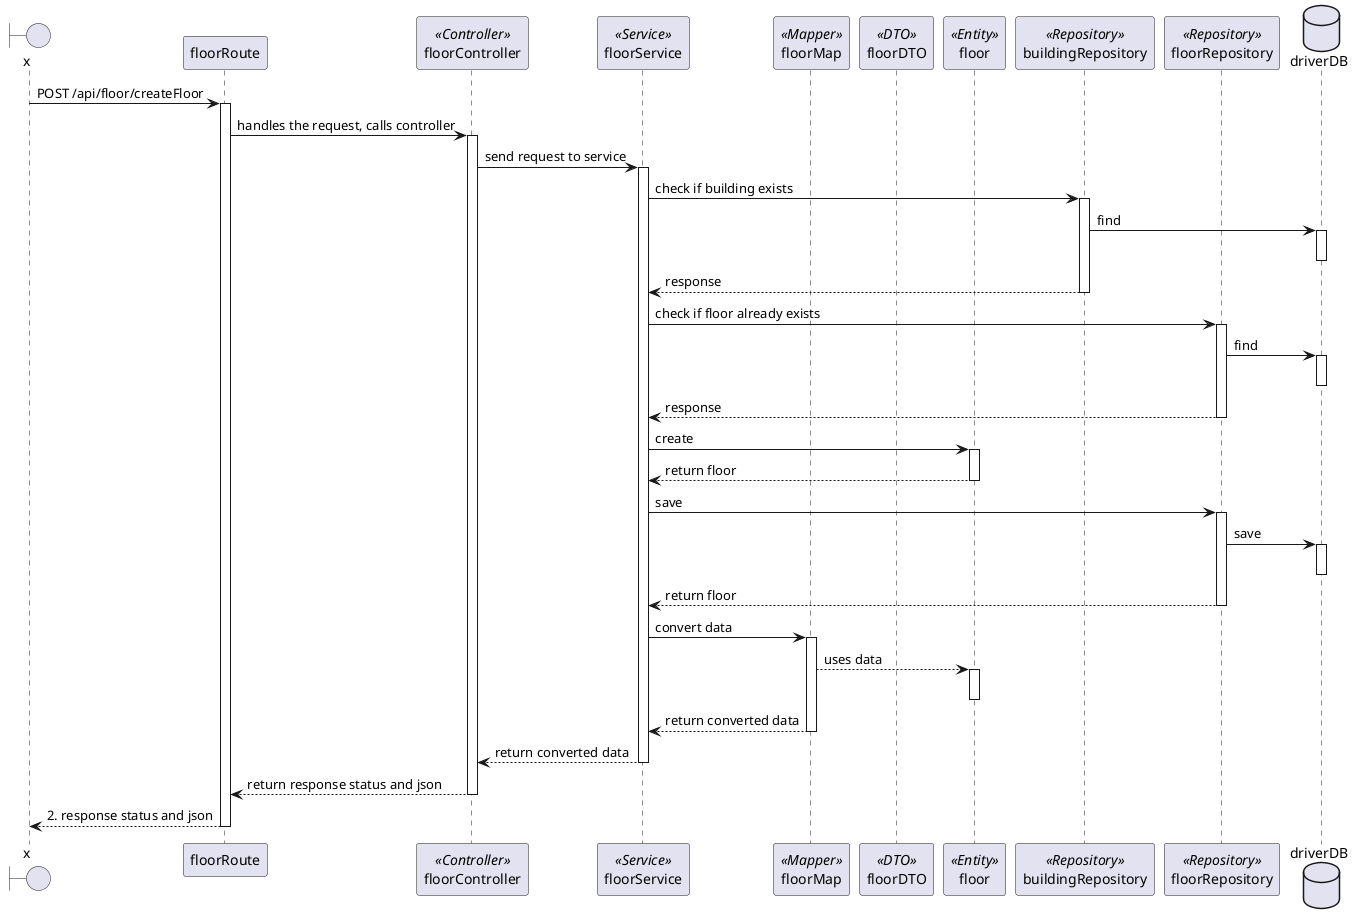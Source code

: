 @startuml
boundary x
participant floorRoute
participant floorController <<Controller>>
participant floorService <<Service>>
participant floorMap <<Mapper>>
participant floorDTO <<DTO>>
participant floor <<Entity>>
participant buildingRepository <<Repository>>
participant floorRepository <<Repository>>
database driverDB


x -> floorRoute: POST /api/floor/createFloor
activate floorRoute
floorRoute -> floorController: handles the request, calls controller
activate floorController
floorController -> floorService: send request to service
activate floorService

floorService -> buildingRepository: check if building exists
activate buildingRepository
buildingRepository -> driverDB: find
activate driverDB
deactivate driverDB
buildingRepository --> floorService: response
deactivate buildingRepository

floorService -> floorRepository: check if floor already exists
activate floorRepository
floorRepository -> driverDB: find
activate driverDB
deactivate driverDB
floorRepository --> floorService: response
deactivate floorRepository

floorService -> floor: create
activate floor
floor --> floorService: return floor
deactivate floor

floorService -> floorRepository: save
activate floorRepository
floorRepository -> driverDB: save
activate driverDB
deactivate driverDB
floorRepository --> floorService: return floor
deactivate floorRepository

floorService -> floorMap: convert data
activate floorMap
floorMap --> floor: uses data
activate floor
deactivate floor

floorMap --> floorService: return converted data
deactivate floorMap

floorService --> floorController: return converted data
deactivate floorService

floorController --> floorRoute: return response status and json
deactivate floorController
floorRoute --> x: 2. response status and json
deactivate floorRoute
@enduml
